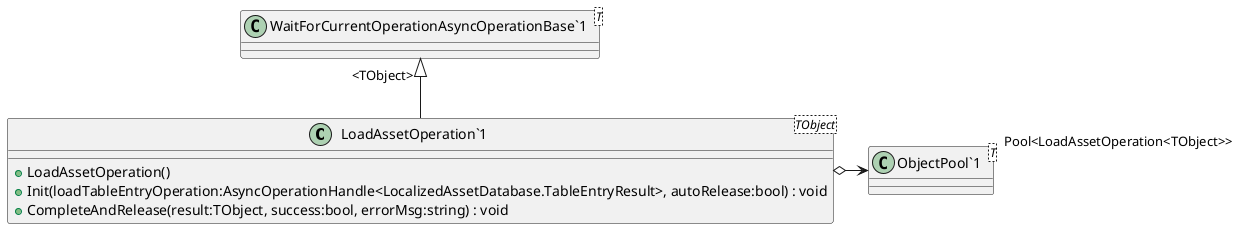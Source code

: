 @startuml
class "LoadAssetOperation`1"<TObject> {
    + LoadAssetOperation()
    + Init(loadTableEntryOperation:AsyncOperationHandle<LocalizedAssetDatabase.TableEntryResult>, autoRelease:bool) : void
    + CompleteAndRelease(result:TObject, success:bool, errorMsg:string) : void
}
class "WaitForCurrentOperationAsyncOperationBase`1"<T> {
}
class "ObjectPool`1"<T> {
}
"WaitForCurrentOperationAsyncOperationBase`1" "<TObject>" <|-- "LoadAssetOperation`1"
"LoadAssetOperation`1" o-> "Pool<LoadAssetOperation<TObject>>" "ObjectPool`1"
@enduml

